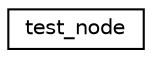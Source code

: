 digraph "Graphical Class Hierarchy"
{
  edge [fontname="Helvetica",fontsize="10",labelfontname="Helvetica",labelfontsize="10"];
  node [fontname="Helvetica",fontsize="10",shape=record];
  rankdir="LR";
  Node0 [label="test_node",height=0.2,width=0.4,color="black", fillcolor="white", style="filled",URL="$structtest__node.html"];
}
